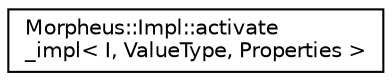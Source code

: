 digraph "Graphical Class Hierarchy"
{
 // LATEX_PDF_SIZE
  edge [fontname="Helvetica",fontsize="10",labelfontname="Helvetica",labelfontsize="10"];
  node [fontname="Helvetica",fontsize="10",shape=record];
  rankdir="LR";
  Node0 [label="Morpheus::Impl::activate\l_impl\< I, ValueType, Properties \>",height=0.2,width=0.4,color="black", fillcolor="white", style="filled",URL="$structMorpheus_1_1Impl_1_1activate__impl.html",tooltip=" "];
}
